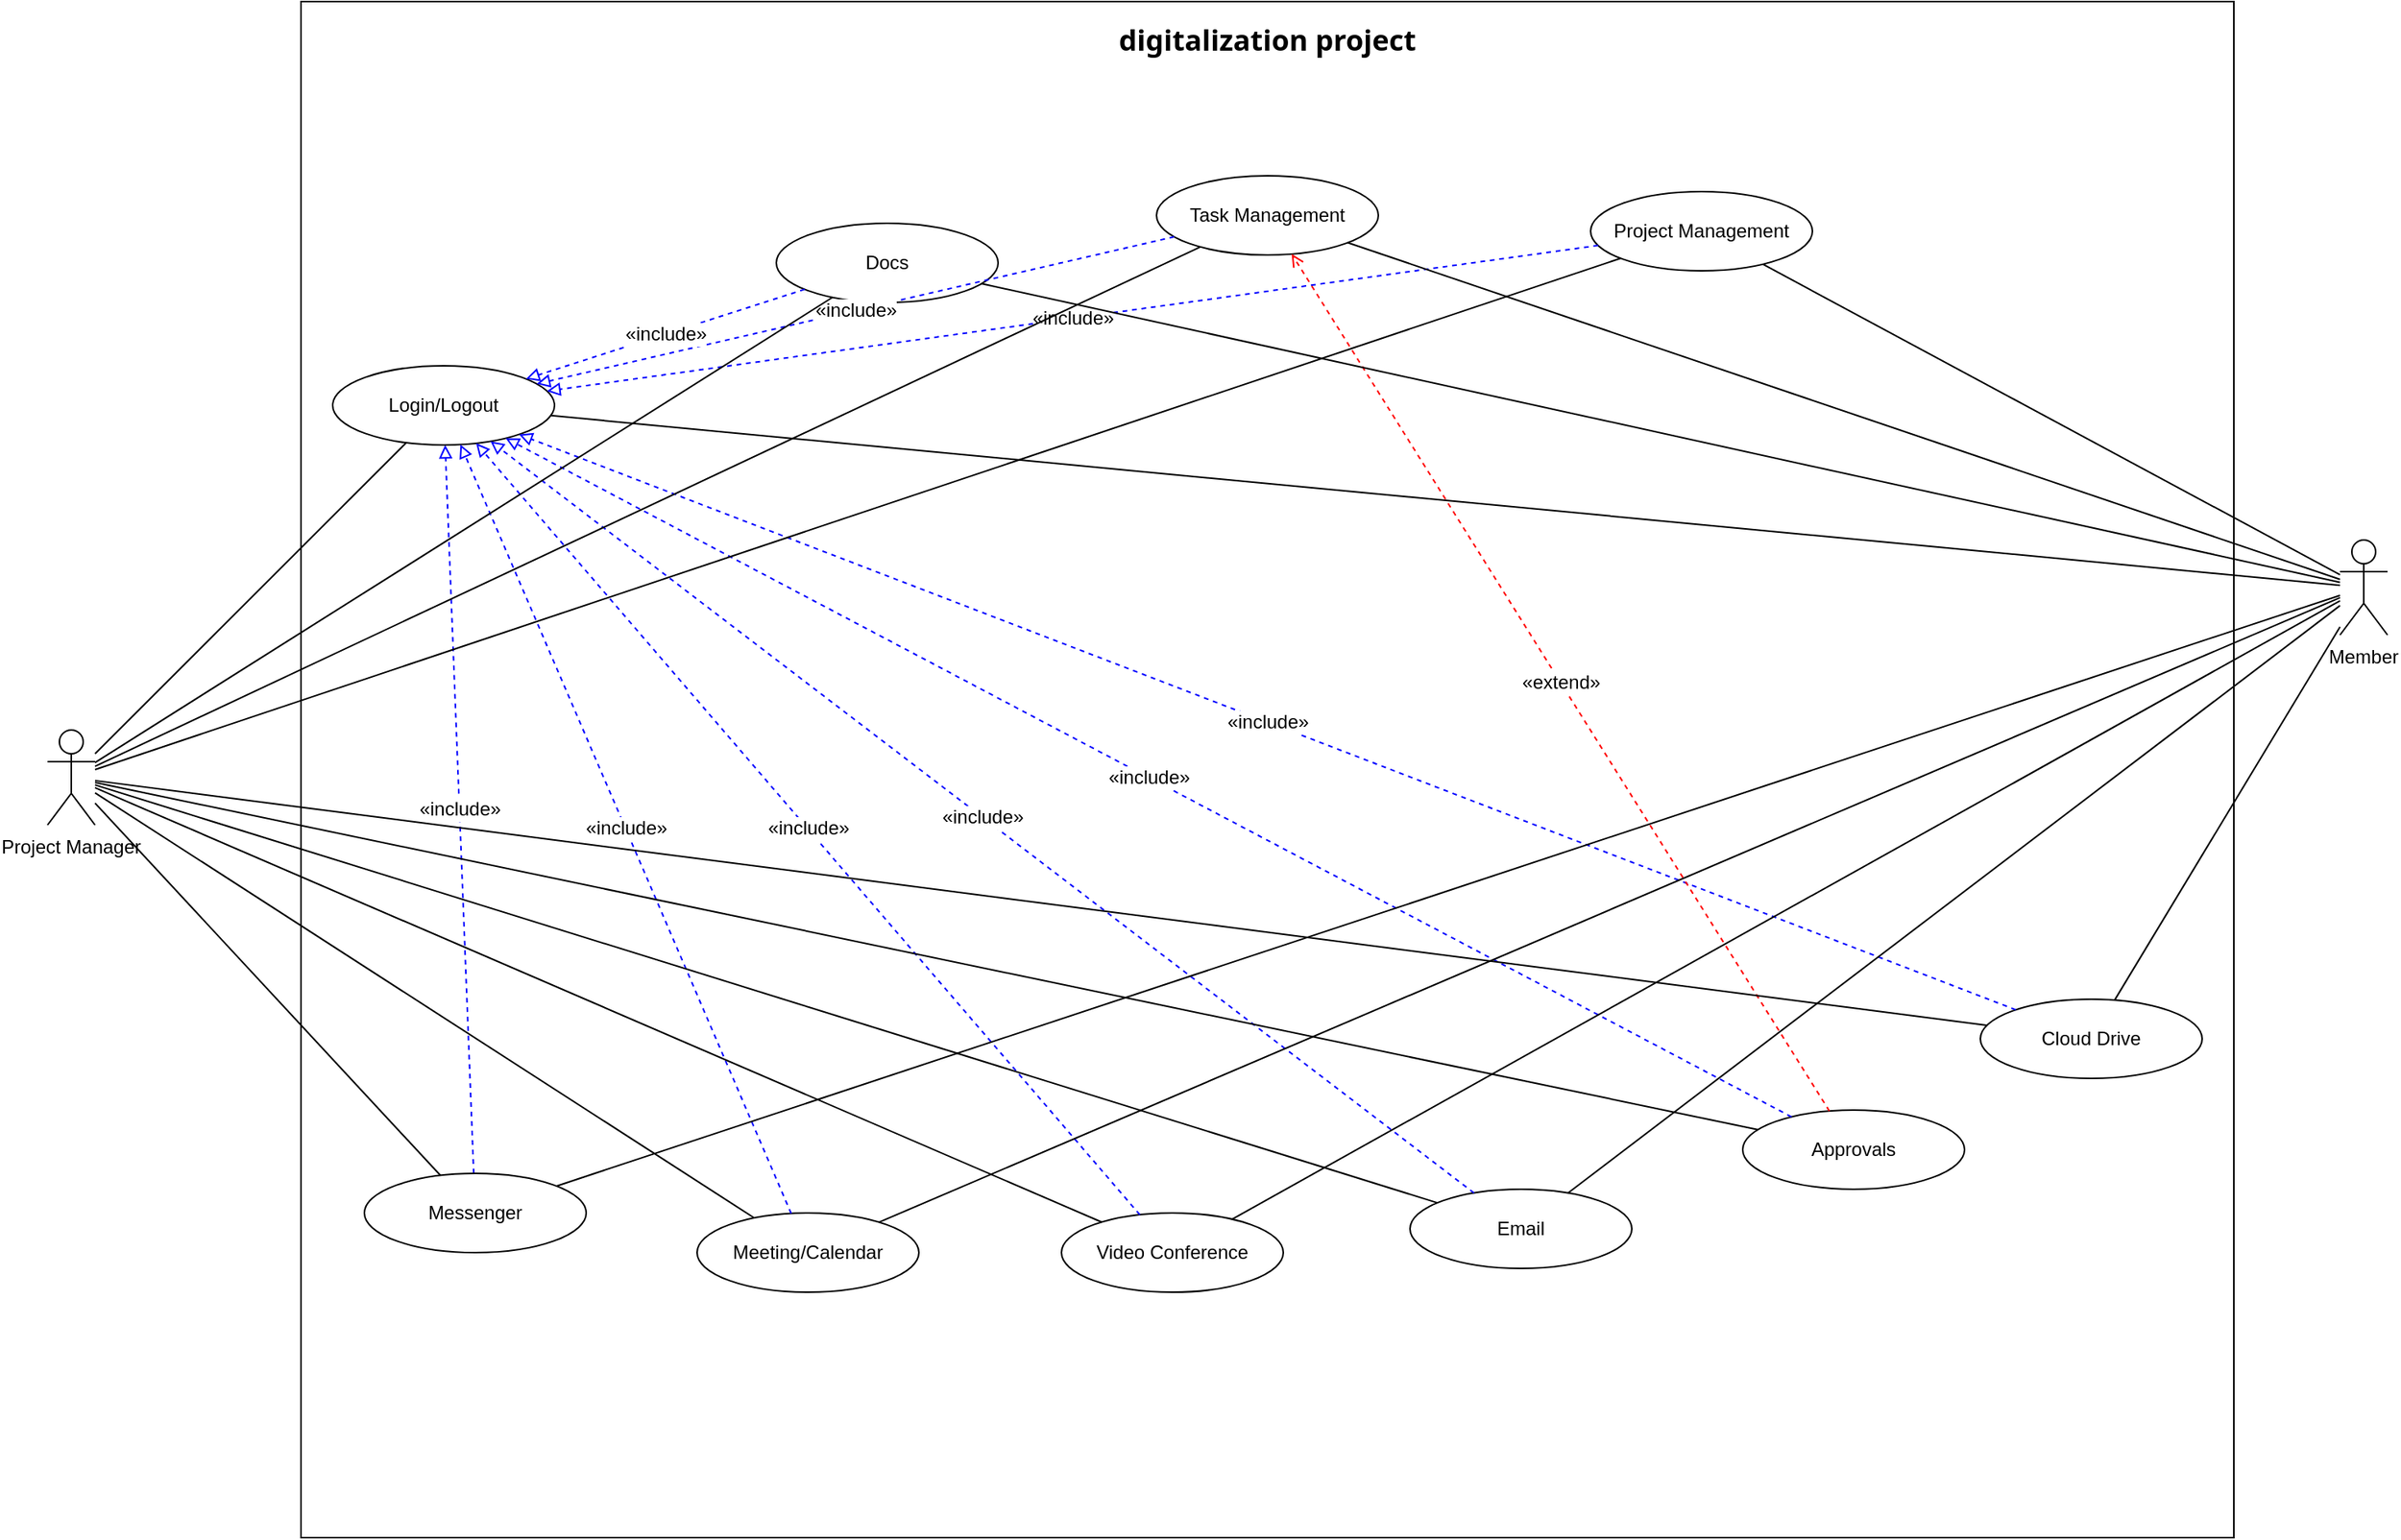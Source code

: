 <mxfile>
    <diagram name="UseCase Diagram" id="simple-usecase">
        <mxGraphModel dx="2467" dy="2757" grid="1" gridSize="10" guides="1" tooltips="1" connect="1" arrows="1" fold="1" page="1" pageScale="1" pageWidth="827" pageHeight="1169" background="#ffffff" math="0" shadow="0">
            <root>
                <mxCell id="0"/>
                <mxCell id="1" parent="0"/>
                <mxCell id="2" value="" style="rounded=0;whiteSpace=wrap;html=1;" vertex="1" parent="1">
                    <mxGeometry x="-460" y="-230" width="1220" height="970" as="geometry"/>
                </mxCell>
                <mxCell id="inc_login_messenger" value="«include»" style="dashed=1;endArrow=block;endFill=0;html=1;strokeColor=#0000FF;fontSize=12;labelBackgroundColor=#FFFFFF;" parent="1" source="uc_messenger" target="uc_login" edge="1">
                    <mxGeometry relative="1" as="geometry"/>
                </mxCell>
                <mxCell id="actor_manager" value="Project Manager" style="shape=umlActor;verticalLabelPosition=bottom;verticalAlign=top;" parent="1" vertex="1">
                    <mxGeometry x="-620" y="230" width="30" height="60" as="geometry"/>
                </mxCell>
                <mxCell id="actor_member" value="Member" style="shape=umlActor;verticalLabelPosition=bottom;verticalAlign=top;" parent="1" vertex="1">
                    <mxGeometry x="827" y="110" width="30" height="60" as="geometry"/>
                </mxCell>
                <mxCell id="uc_login" value="Login/Logout" style="ellipse;whiteSpace=wrap;html=1;" parent="1" vertex="1">
                    <mxGeometry x="-440" width="140" height="50" as="geometry"/>
                </mxCell>
                <mxCell id="uc_project" value="Project Management" style="ellipse;whiteSpace=wrap;html=1;" parent="1" vertex="1">
                    <mxGeometry x="354" y="-110" width="140" height="50" as="geometry"/>
                </mxCell>
                <mxCell id="uc_task" value="Task Management" style="ellipse;whiteSpace=wrap;html=1;" parent="1" vertex="1">
                    <mxGeometry x="80" y="-120" width="140" height="50" as="geometry"/>
                </mxCell>
                <mxCell id="uc_messenger" value="Messenger" style="ellipse;whiteSpace=wrap;html=1;" parent="1" vertex="1">
                    <mxGeometry x="-420" y="510" width="140" height="50" as="geometry"/>
                </mxCell>
                <mxCell id="uc_meeting" value="Meeting/Calendar" style="ellipse;whiteSpace=wrap;html=1;" parent="1" vertex="1">
                    <mxGeometry x="-210" y="535" width="140" height="50" as="geometry"/>
                </mxCell>
                <mxCell id="uc_video" value="Video Conference" style="ellipse;whiteSpace=wrap;html=1;" parent="1" vertex="1">
                    <mxGeometry x="20" y="535" width="140" height="50" as="geometry"/>
                </mxCell>
                <mxCell id="uc_docs" value="Docs" style="ellipse;whiteSpace=wrap;html=1;" parent="1" vertex="1">
                    <mxGeometry x="-160" y="-90" width="140" height="50" as="geometry"/>
                </mxCell>
                <mxCell id="uc_drive" value="Cloud Drive" style="ellipse;whiteSpace=wrap;html=1;" parent="1" vertex="1">
                    <mxGeometry x="600" y="400" width="140" height="50" as="geometry"/>
                </mxCell>
                <mxCell id="uc_email" value="Email" style="ellipse;whiteSpace=wrap;html=1;" parent="1" vertex="1">
                    <mxGeometry x="240" y="520" width="140" height="50" as="geometry"/>
                </mxCell>
                <mxCell id="uc_approvals" value="Approvals" style="ellipse;whiteSpace=wrap;html=1;" parent="1" vertex="1">
                    <mxGeometry x="450" y="470" width="140" height="50" as="geometry"/>
                </mxCell>
                <mxCell id="inc_login_project" value="«include»" style="dashed=1;endArrow=block;endFill=0;html=1;strokeColor=#0000FF;fontSize=12;labelBackgroundColor=#FFFFFF;" parent="1" source="uc_project" target="uc_login" edge="1">
                    <mxGeometry relative="1" as="geometry"/>
                </mxCell>
                <mxCell id="inc_login_task" value="«include»" style="dashed=1;endArrow=block;endFill=0;html=1;strokeColor=#0000FF;fontSize=12;labelBackgroundColor=#FFFFFF;" parent="1" source="uc_task" target="uc_login" edge="1">
                    <mxGeometry relative="1" as="geometry"/>
                </mxCell>
                <mxCell id="inc_login_meeting" value="«include»" style="dashed=1;endArrow=block;endFill=0;html=1;strokeColor=#0000FF;fontSize=12;labelBackgroundColor=#FFFFFF;" parent="1" source="uc_meeting" target="uc_login" edge="1">
                    <mxGeometry relative="1" as="geometry"/>
                </mxCell>
                <mxCell id="inc_login_video" value="«include»" style="dashed=1;endArrow=block;endFill=0;html=1;strokeColor=#0000FF;fontSize=12;labelBackgroundColor=#FFFFFF;" parent="1" source="uc_video" target="uc_login" edge="1">
                    <mxGeometry relative="1" as="geometry"/>
                </mxCell>
                <mxCell id="inc_login_docs" value="«include»" style="dashed=1;endArrow=block;endFill=0;html=1;strokeColor=#0000FF;fontSize=12;labelBackgroundColor=#FFFFFF;" parent="1" source="uc_docs" target="uc_login" edge="1">
                    <mxGeometry relative="1" as="geometry"/>
                </mxCell>
                <mxCell id="inc_login_drive" value="«include»" style="dashed=1;endArrow=block;endFill=0;html=1;strokeColor=#0000FF;fontSize=12;labelBackgroundColor=#FFFFFF;" parent="1" source="uc_drive" target="uc_login" edge="1">
                    <mxGeometry relative="1" as="geometry"/>
                </mxCell>
                <mxCell id="inc_login_email" value="«include»" style="dashed=1;endArrow=block;endFill=0;html=1;strokeColor=#0000FF;fontSize=12;labelBackgroundColor=#FFFFFF;" parent="1" source="uc_email" target="uc_login" edge="1">
                    <mxGeometry relative="1" as="geometry"/>
                </mxCell>
                <mxCell id="inc_login_approvals" value="«include»" style="dashed=1;endArrow=block;endFill=0;html=1;strokeColor=#0000FF;fontSize=12;labelBackgroundColor=#FFFFFF;" parent="1" source="uc_approvals" target="uc_login" edge="1">
                    <mxGeometry relative="1" as="geometry"/>
                </mxCell>
                <mxCell id="ext_task_approvals" value="«extend»" style="dashed=1;endArrow=open;html=1;strokeColor=#FF0000;fontSize=12;labelBackgroundColor=#FFFFFF;" parent="1" source="uc_approvals" target="uc_task" edge="1">
                    <mxGeometry relative="1" as="geometry"/>
                </mxCell>
                <mxCell id="edge_manager_login" style="endArrow=none;html=1;" parent="1" source="actor_manager" target="uc_login" edge="1">
                    <mxGeometry relative="1" as="geometry"/>
                </mxCell>
                <mxCell id="edge_manager_project" style="endArrow=none;html=1;" parent="1" source="actor_manager" target="uc_project" edge="1">
                    <mxGeometry relative="1" as="geometry"/>
                </mxCell>
                <mxCell id="edge_manager_task" style="endArrow=none;html=1;" parent="1" source="actor_manager" target="uc_task" edge="1">
                    <mxGeometry relative="1" as="geometry"/>
                </mxCell>
                <mxCell id="edge_manager_messenger" style="endArrow=none;html=1;" parent="1" source="actor_manager" target="uc_messenger" edge="1">
                    <mxGeometry relative="1" as="geometry"/>
                </mxCell>
                <mxCell id="edge_manager_meeting" style="endArrow=none;html=1;" parent="1" source="actor_manager" target="uc_meeting" edge="1">
                    <mxGeometry relative="1" as="geometry"/>
                </mxCell>
                <mxCell id="edge_manager_video" style="endArrow=none;html=1;" parent="1" source="actor_manager" target="uc_video" edge="1">
                    <mxGeometry relative="1" as="geometry"/>
                </mxCell>
                <mxCell id="edge_manager_docs" style="endArrow=none;html=1;" parent="1" source="actor_manager" target="uc_docs" edge="1">
                    <mxGeometry relative="1" as="geometry"/>
                </mxCell>
                <mxCell id="edge_manager_drive" style="endArrow=none;html=1;" parent="1" source="actor_manager" target="uc_drive" edge="1">
                    <mxGeometry relative="1" as="geometry"/>
                </mxCell>
                <mxCell id="edge_manager_email" style="endArrow=none;html=1;" parent="1" source="actor_manager" target="uc_email" edge="1">
                    <mxGeometry relative="1" as="geometry"/>
                </mxCell>
                <mxCell id="edge_manager_approvals" style="endArrow=none;html=1;" parent="1" source="actor_manager" target="uc_approvals" edge="1">
                    <mxGeometry relative="1" as="geometry"/>
                </mxCell>
                <mxCell id="edge_member_login" style="endArrow=none;html=1;" parent="1" source="actor_member" target="uc_login" edge="1">
                    <mxGeometry relative="1" as="geometry"/>
                </mxCell>
                <mxCell id="edge_member_project" style="endArrow=none;html=1;" parent="1" source="actor_member" target="uc_project" edge="1">
                    <mxGeometry relative="1" as="geometry"/>
                </mxCell>
                <mxCell id="edge_member_task" style="endArrow=none;html=1;" parent="1" source="actor_member" target="uc_task" edge="1">
                    <mxGeometry relative="1" as="geometry"/>
                </mxCell>
                <mxCell id="edge_member_messenger" style="endArrow=none;html=1;" parent="1" source="actor_member" target="uc_messenger" edge="1">
                    <mxGeometry relative="1" as="geometry"/>
                </mxCell>
                <mxCell id="edge_member_meeting" style="endArrow=none;html=1;" parent="1" source="actor_member" target="uc_meeting" edge="1">
                    <mxGeometry relative="1" as="geometry"/>
                </mxCell>
                <mxCell id="edge_member_video" style="endArrow=none;html=1;" parent="1" source="actor_member" target="uc_video" edge="1">
                    <mxGeometry relative="1" as="geometry"/>
                </mxCell>
                <mxCell id="edge_member_docs" style="endArrow=none;html=1;" parent="1" source="actor_member" target="uc_docs" edge="1">
                    <mxGeometry relative="1" as="geometry"/>
                </mxCell>
                <mxCell id="edge_member_drive" style="endArrow=none;html=1;" parent="1" source="actor_member" target="uc_drive" edge="1">
                    <mxGeometry relative="1" as="geometry"/>
                </mxCell>
                <mxCell id="edge_member_email" style="endArrow=none;html=1;" parent="1" source="actor_member" target="uc_email" edge="1">
                    <mxGeometry relative="1" as="geometry"/>
                </mxCell>
                <mxCell id="3" value="&lt;span style=&quot;font-family: system-ui, Ubuntu, &amp;quot;Droid Sans&amp;quot;, sans-serif; text-align: start;&quot;&gt;digitalization project&lt;/span&gt;" style="text;html=1;align=center;verticalAlign=middle;whiteSpace=wrap;rounded=0;fontColor=default;fontSize=18;fontStyle=1" vertex="1" parent="1">
                    <mxGeometry x="45" y="-220" width="210" height="30" as="geometry"/>
                </mxCell>
            </root>
        </mxGraphModel>
    </diagram>
</mxfile>